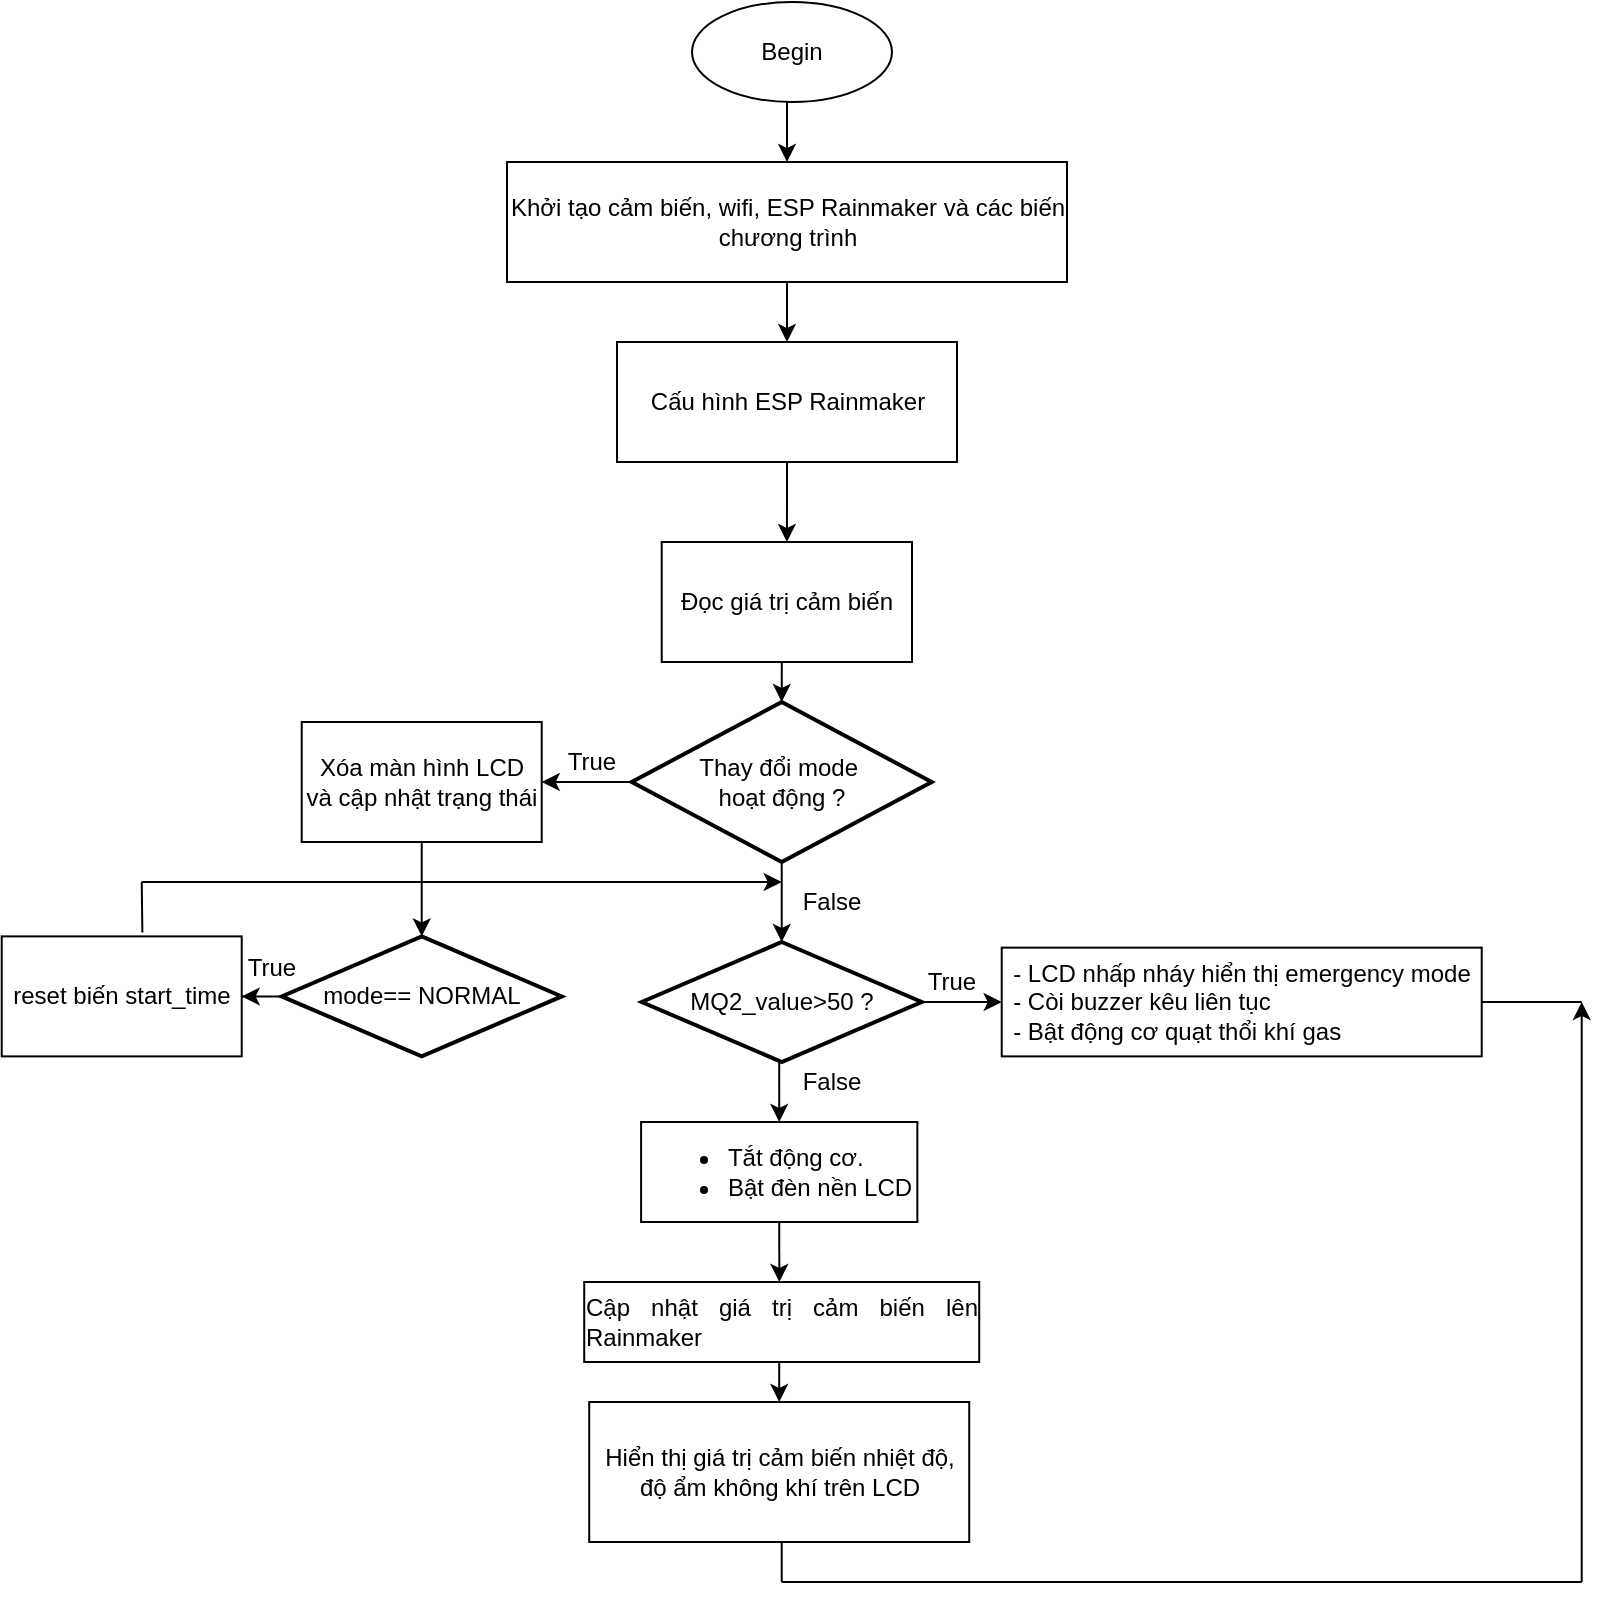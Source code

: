 <mxfile version="25.0.3" pages="3">
  <diagram name="home" id="8qg7KSSjWDyK8bKFyOf4">
    <mxGraphModel dx="2093" dy="965" grid="1" gridSize="10" guides="1" tooltips="1" connect="1" arrows="1" fold="1" page="1" pageScale="1" pageWidth="850" pageHeight="1100" math="0" shadow="0">
      <root>
        <mxCell id="0" />
        <mxCell id="1" parent="0" />
        <mxCell id="Wlit7dpWgTV-Mipl9ggA-3" style="edgeStyle=orthogonalEdgeStyle;rounded=0;orthogonalLoop=1;jettySize=auto;html=1;exitX=0.5;exitY=1;exitDx=0;exitDy=0;entryX=0.5;entryY=0;entryDx=0;entryDy=0;" parent="1" source="Wlit7dpWgTV-Mipl9ggA-1" target="Wlit7dpWgTV-Mipl9ggA-2" edge="1">
          <mxGeometry relative="1" as="geometry" />
        </mxCell>
        <mxCell id="Wlit7dpWgTV-Mipl9ggA-1" value="Begin" style="ellipse;whiteSpace=wrap;html=1;" parent="1" vertex="1">
          <mxGeometry x="350" y="30" width="100" height="50" as="geometry" />
        </mxCell>
        <mxCell id="elH4rZ-bwdhjYJhse8s5-2" value="" style="edgeStyle=orthogonalEdgeStyle;rounded=0;orthogonalLoop=1;jettySize=auto;html=1;" edge="1" parent="1" source="Wlit7dpWgTV-Mipl9ggA-2" target="elH4rZ-bwdhjYJhse8s5-1">
          <mxGeometry relative="1" as="geometry" />
        </mxCell>
        <mxCell id="Wlit7dpWgTV-Mipl9ggA-2" value="Khởi tạo cảm biến, wifi, ESP Rainmaker và các biến chương trình" style="rounded=0;whiteSpace=wrap;html=1;" parent="1" vertex="1">
          <mxGeometry x="257.5" y="110" width="280" height="60" as="geometry" />
        </mxCell>
        <mxCell id="Wlit7dpWgTV-Mipl9ggA-4" value="Đọc giá trị cảm biến" style="rounded=0;whiteSpace=wrap;html=1;" parent="1" vertex="1">
          <mxGeometry x="334.86" y="300" width="125.14" height="60" as="geometry" />
        </mxCell>
        <mxCell id="Wlit7dpWgTV-Mipl9ggA-9" style="edgeStyle=orthogonalEdgeStyle;rounded=0;orthogonalLoop=1;jettySize=auto;html=1;exitX=0;exitY=0.5;exitDx=0;exitDy=0;exitPerimeter=0;entryX=1;entryY=0.5;entryDx=0;entryDy=0;" parent="1" source="Wlit7dpWgTV-Mipl9ggA-6" target="Wlit7dpWgTV-Mipl9ggA-8" edge="1">
          <mxGeometry relative="1" as="geometry" />
        </mxCell>
        <mxCell id="Wlit7dpWgTV-Mipl9ggA-6" value="Thay đổi mode&amp;nbsp;&lt;div&gt;hoạt động ?&lt;/div&gt;" style="strokeWidth=2;html=1;shape=mxgraph.flowchart.decision;whiteSpace=wrap;" parent="1" vertex="1">
          <mxGeometry x="319.86" y="380" width="150" height="80" as="geometry" />
        </mxCell>
        <mxCell id="Wlit7dpWgTV-Mipl9ggA-7" style="edgeStyle=orthogonalEdgeStyle;rounded=0;orthogonalLoop=1;jettySize=auto;html=1;exitX=0.5;exitY=1;exitDx=0;exitDy=0;entryX=0.5;entryY=0;entryDx=0;entryDy=0;entryPerimeter=0;" parent="1" source="Wlit7dpWgTV-Mipl9ggA-4" target="Wlit7dpWgTV-Mipl9ggA-6" edge="1">
          <mxGeometry relative="1" as="geometry" />
        </mxCell>
        <mxCell id="Wlit7dpWgTV-Mipl9ggA-8" value="Xóa màn hình LCD và cập nhật trạng thái" style="rounded=0;whiteSpace=wrap;html=1;" parent="1" vertex="1">
          <mxGeometry x="154.86" y="390" width="120" height="60" as="geometry" />
        </mxCell>
        <mxCell id="Wlit7dpWgTV-Mipl9ggA-13" value="" style="edgeStyle=orthogonalEdgeStyle;rounded=0;orthogonalLoop=1;jettySize=auto;html=1;" parent="1" source="Wlit7dpWgTV-Mipl9ggA-10" target="Wlit7dpWgTV-Mipl9ggA-12" edge="1">
          <mxGeometry relative="1" as="geometry" />
        </mxCell>
        <mxCell id="Wlit7dpWgTV-Mipl9ggA-10" value="mode== NORMAL" style="strokeWidth=2;html=1;shape=mxgraph.flowchart.decision;whiteSpace=wrap;" parent="1" vertex="1">
          <mxGeometry x="144.86" y="497.19" width="140" height="60" as="geometry" />
        </mxCell>
        <mxCell id="Wlit7dpWgTV-Mipl9ggA-11" style="edgeStyle=orthogonalEdgeStyle;rounded=0;orthogonalLoop=1;jettySize=auto;html=1;entryX=0.5;entryY=0;entryDx=0;entryDy=0;entryPerimeter=0;" parent="1" source="Wlit7dpWgTV-Mipl9ggA-8" target="Wlit7dpWgTV-Mipl9ggA-10" edge="1">
          <mxGeometry relative="1" as="geometry" />
        </mxCell>
        <mxCell id="Wlit7dpWgTV-Mipl9ggA-12" value="reset biến start_time" style="rounded=0;whiteSpace=wrap;html=1;" parent="1" vertex="1">
          <mxGeometry x="4.86" y="497.19" width="120" height="60" as="geometry" />
        </mxCell>
        <mxCell id="Wlit7dpWgTV-Mipl9ggA-14" value="True" style="text;strokeColor=none;align=center;fillColor=none;html=1;verticalAlign=middle;whiteSpace=wrap;rounded=0;" parent="1" vertex="1">
          <mxGeometry x="274.86" y="400" width="50" height="20" as="geometry" />
        </mxCell>
        <mxCell id="Wlit7dpWgTV-Mipl9ggA-15" value="True" style="text;strokeColor=none;align=center;fillColor=none;html=1;verticalAlign=middle;whiteSpace=wrap;rounded=0;" parent="1" vertex="1">
          <mxGeometry x="114.86" y="502.82" width="50" height="20" as="geometry" />
        </mxCell>
        <mxCell id="Wlit7dpWgTV-Mipl9ggA-20" style="edgeStyle=orthogonalEdgeStyle;rounded=0;orthogonalLoop=1;jettySize=auto;html=1;exitX=1;exitY=0.5;exitDx=0;exitDy=0;exitPerimeter=0;entryX=0;entryY=0.5;entryDx=0;entryDy=0;" parent="1" source="Wlit7dpWgTV-Mipl9ggA-16" target="Wlit7dpWgTV-Mipl9ggA-19" edge="1">
          <mxGeometry relative="1" as="geometry" />
        </mxCell>
        <mxCell id="Wlit7dpWgTV-Mipl9ggA-24" style="edgeStyle=orthogonalEdgeStyle;rounded=0;orthogonalLoop=1;jettySize=auto;html=1;exitX=0.5;exitY=1;exitDx=0;exitDy=0;exitPerimeter=0;entryX=0.5;entryY=0;entryDx=0;entryDy=0;" parent="1" source="Wlit7dpWgTV-Mipl9ggA-16" target="Wlit7dpWgTV-Mipl9ggA-23" edge="1">
          <mxGeometry relative="1" as="geometry" />
        </mxCell>
        <mxCell id="Wlit7dpWgTV-Mipl9ggA-16" value="MQ2_value&amp;gt;50 ?" style="strokeWidth=2;html=1;shape=mxgraph.flowchart.decision;whiteSpace=wrap;" parent="1" vertex="1">
          <mxGeometry x="324.86" y="500" width="140" height="60" as="geometry" />
        </mxCell>
        <mxCell id="Wlit7dpWgTV-Mipl9ggA-17" style="edgeStyle=orthogonalEdgeStyle;rounded=0;orthogonalLoop=1;jettySize=auto;html=1;exitX=0.5;exitY=1;exitDx=0;exitDy=0;exitPerimeter=0;entryX=0.5;entryY=0;entryDx=0;entryDy=0;entryPerimeter=0;" parent="1" source="Wlit7dpWgTV-Mipl9ggA-6" target="Wlit7dpWgTV-Mipl9ggA-16" edge="1">
          <mxGeometry relative="1" as="geometry" />
        </mxCell>
        <mxCell id="Wlit7dpWgTV-Mipl9ggA-19" value="&lt;div style=&quot;text-align: justify;&quot;&gt;&lt;span style=&quot;background-color: initial;&quot;&gt;- LCD nhấp nháy hiển thị emergency mode&lt;/span&gt;&lt;/div&gt;&lt;div style=&quot;text-align: justify;&quot;&gt;&lt;span style=&quot;background-color: initial;&quot;&gt;- Còi buzzer kêu liên tục&lt;/span&gt;&lt;/div&gt;&lt;div style=&quot;text-align: justify;&quot;&gt;- Bật động cơ quạt thổi khí gas&lt;/div&gt;" style="rounded=0;whiteSpace=wrap;html=1;" parent="1" vertex="1">
          <mxGeometry x="504.86" y="502.82" width="240" height="54.37" as="geometry" />
        </mxCell>
        <mxCell id="Wlit7dpWgTV-Mipl9ggA-21" value="True" style="text;strokeColor=none;align=center;fillColor=none;html=1;verticalAlign=middle;whiteSpace=wrap;rounded=0;" parent="1" vertex="1">
          <mxGeometry x="454.86" y="510" width="50" height="20" as="geometry" />
        </mxCell>
        <mxCell id="Wlit7dpWgTV-Mipl9ggA-22" value="False" style="text;strokeColor=none;align=center;fillColor=none;html=1;verticalAlign=middle;whiteSpace=wrap;rounded=0;" parent="1" vertex="1">
          <mxGeometry x="394.86" y="470" width="50" height="20" as="geometry" />
        </mxCell>
        <mxCell id="Wlit7dpWgTV-Mipl9ggA-23" value="&lt;ul&gt;&lt;li style=&quot;text-align: justify;&quot;&gt;Tắt động cơ.&lt;/li&gt;&lt;li style=&quot;text-align: justify;&quot;&gt;Bật đèn nền LCD&lt;/li&gt;&lt;/ul&gt;" style="rounded=0;whiteSpace=wrap;html=1;" parent="1" vertex="1">
          <mxGeometry x="324.55" y="590" width="138.12" height="50" as="geometry" />
        </mxCell>
        <mxCell id="Wlit7dpWgTV-Mipl9ggA-25" value="False" style="text;strokeColor=none;align=center;fillColor=none;html=1;verticalAlign=middle;whiteSpace=wrap;rounded=0;" parent="1" vertex="1">
          <mxGeometry x="394.86" y="560" width="50" height="20" as="geometry" />
        </mxCell>
        <mxCell id="Wlit7dpWgTV-Mipl9ggA-45" style="edgeStyle=orthogonalEdgeStyle;rounded=0;orthogonalLoop=1;jettySize=auto;html=1;exitX=0.5;exitY=1;exitDx=0;exitDy=0;entryX=0.5;entryY=0;entryDx=0;entryDy=0;" parent="1" source="Wlit7dpWgTV-Mipl9ggA-26" target="Wlit7dpWgTV-Mipl9ggA-44" edge="1">
          <mxGeometry relative="1" as="geometry" />
        </mxCell>
        <mxCell id="Wlit7dpWgTV-Mipl9ggA-26" value="&lt;div style=&quot;text-align: justify;&quot;&gt;&lt;span style=&quot;background-color: initial;&quot;&gt;Cập nhật giá trị cảm biến lên Rainmaker&lt;/span&gt;&lt;/div&gt;" style="rounded=0;whiteSpace=wrap;html=1;" parent="1" vertex="1">
          <mxGeometry x="296.11" y="670" width="197.5" height="40" as="geometry" />
        </mxCell>
        <mxCell id="Wlit7dpWgTV-Mipl9ggA-33" value="" style="endArrow=none;html=1;rounded=0;" parent="1" edge="1">
          <mxGeometry width="50" height="50" relative="1" as="geometry">
            <mxPoint x="744.86" y="530" as="sourcePoint" />
            <mxPoint x="794.86" y="530" as="targetPoint" />
          </mxGeometry>
        </mxCell>
        <mxCell id="Wlit7dpWgTV-Mipl9ggA-37" value="" style="endArrow=none;html=1;rounded=0;exitX=0.586;exitY=-0.033;exitDx=0;exitDy=0;exitPerimeter=0;" parent="1" source="Wlit7dpWgTV-Mipl9ggA-12" edge="1">
          <mxGeometry width="50" height="50" relative="1" as="geometry">
            <mxPoint x="74.86" y="480" as="sourcePoint" />
            <mxPoint x="74.86" y="470" as="targetPoint" />
          </mxGeometry>
        </mxCell>
        <mxCell id="Wlit7dpWgTV-Mipl9ggA-38" value="" style="endArrow=classic;html=1;rounded=0;" parent="1" edge="1">
          <mxGeometry width="50" height="50" relative="1" as="geometry">
            <mxPoint x="74.86" y="470" as="sourcePoint" />
            <mxPoint x="394.86" y="470" as="targetPoint" />
          </mxGeometry>
        </mxCell>
        <mxCell id="Wlit7dpWgTV-Mipl9ggA-44" value="Hiển thị giá trị cảm biến nhiệt độ, độ ẩm không khí trên LCD" style="rounded=0;whiteSpace=wrap;html=1;" parent="1" vertex="1">
          <mxGeometry x="298.61" y="730" width="190" height="70" as="geometry" />
        </mxCell>
        <mxCell id="Q66RYslAVt70fBfj7K9d-1" style="edgeStyle=orthogonalEdgeStyle;rounded=0;orthogonalLoop=1;jettySize=auto;html=1;exitX=0.5;exitY=1;exitDx=0;exitDy=0;entryX=0.494;entryY=0;entryDx=0;entryDy=0;entryPerimeter=0;" edge="1" parent="1" source="Wlit7dpWgTV-Mipl9ggA-23" target="Wlit7dpWgTV-Mipl9ggA-26">
          <mxGeometry relative="1" as="geometry" />
        </mxCell>
        <mxCell id="Q66RYslAVt70fBfj7K9d-2" value="" style="endArrow=none;html=1;rounded=0;" edge="1" parent="1">
          <mxGeometry width="50" height="50" relative="1" as="geometry">
            <mxPoint x="394.86" y="820" as="sourcePoint" />
            <mxPoint x="394.86" y="800" as="targetPoint" />
          </mxGeometry>
        </mxCell>
        <mxCell id="Q66RYslAVt70fBfj7K9d-3" value="" style="endArrow=none;html=1;rounded=0;" edge="1" parent="1">
          <mxGeometry width="50" height="50" relative="1" as="geometry">
            <mxPoint x="394.86" y="820" as="sourcePoint" />
            <mxPoint x="794.86" y="820" as="targetPoint" />
          </mxGeometry>
        </mxCell>
        <mxCell id="Q66RYslAVt70fBfj7K9d-4" value="" style="endArrow=classic;html=1;rounded=0;" edge="1" parent="1">
          <mxGeometry width="50" height="50" relative="1" as="geometry">
            <mxPoint x="794.86" y="820" as="sourcePoint" />
            <mxPoint x="794.86" y="530" as="targetPoint" />
          </mxGeometry>
        </mxCell>
        <mxCell id="elH4rZ-bwdhjYJhse8s5-5" value="" style="edgeStyle=orthogonalEdgeStyle;rounded=0;orthogonalLoop=1;jettySize=auto;html=1;" edge="1" parent="1" source="elH4rZ-bwdhjYJhse8s5-1" target="Wlit7dpWgTV-Mipl9ggA-4">
          <mxGeometry relative="1" as="geometry" />
        </mxCell>
        <mxCell id="elH4rZ-bwdhjYJhse8s5-1" value="Cấu hình ESP Rainmaker" style="rounded=0;whiteSpace=wrap;html=1;" vertex="1" parent="1">
          <mxGeometry x="312.5" y="200" width="170" height="60" as="geometry" />
        </mxCell>
      </root>
    </mxGraphModel>
  </diagram>
  <diagram id="ob4Y7sdsUJjuqwU2RLU9" name="Khóa cửa thông minh">
    <mxGraphModel dx="670" dy="309" grid="1" gridSize="10" guides="1" tooltips="1" connect="1" arrows="1" fold="1" page="1" pageScale="1" pageWidth="850" pageHeight="1100" math="0" shadow="0">
      <root>
        <mxCell id="0" />
        <mxCell id="1" parent="0" />
        <mxCell id="a9V1Dipidt0TUTCyXqbK-3" style="edgeStyle=orthogonalEdgeStyle;rounded=0;orthogonalLoop=1;jettySize=auto;html=1;exitX=0.5;exitY=1;exitDx=0;exitDy=0;entryX=0.5;entryY=0;entryDx=0;entryDy=0;" parent="1" source="a9V1Dipidt0TUTCyXqbK-1" target="a9V1Dipidt0TUTCyXqbK-2" edge="1">
          <mxGeometry relative="1" as="geometry" />
        </mxCell>
        <mxCell id="a9V1Dipidt0TUTCyXqbK-1" value="begin" style="ellipse;whiteSpace=wrap;html=1;" parent="1" vertex="1">
          <mxGeometry x="380" y="10" width="130" height="60" as="geometry" />
        </mxCell>
        <mxCell id="7CZc5IjabL_Aacm05OP3-6" style="edgeStyle=orthogonalEdgeStyle;rounded=0;orthogonalLoop=1;jettySize=auto;html=1;exitX=0.5;exitY=1;exitDx=0;exitDy=0;entryX=0.5;entryY=0;entryDx=0;entryDy=0;" edge="1" parent="1" source="a9V1Dipidt0TUTCyXqbK-2" target="7CZc5IjabL_Aacm05OP3-2">
          <mxGeometry relative="1" as="geometry" />
        </mxCell>
        <mxCell id="a9V1Dipidt0TUTCyXqbK-2" value="Khởi tạo hệ thống: thư viện và các GPIO của RFID, SERVO,LED,.. Khởi tạo kết nối ESP Rainmaker" style="rounded=0;whiteSpace=wrap;html=1;" parent="1" vertex="1">
          <mxGeometry x="283" y="90" width="325" height="40" as="geometry" />
        </mxCell>
        <mxCell id="7CZc5IjabL_Aacm05OP3-9" value="" style="edgeStyle=orthogonalEdgeStyle;rounded=0;orthogonalLoop=1;jettySize=auto;html=1;" edge="1" parent="1" source="a9V1Dipidt0TUTCyXqbK-6" target="7CZc5IjabL_Aacm05OP3-8">
          <mxGeometry relative="1" as="geometry" />
        </mxCell>
        <mxCell id="a9V1Dipidt0TUTCyXqbK-6" value="Cấu hình RainMaker" style="rounded=0;whiteSpace=wrap;html=1;" parent="1" vertex="1">
          <mxGeometry x="370.5" y="210" width="150" height="30" as="geometry" />
        </mxCell>
        <mxCell id="7CZc5IjabL_Aacm05OP3-7" style="edgeStyle=orthogonalEdgeStyle;rounded=0;orthogonalLoop=1;jettySize=auto;html=1;exitX=0.5;exitY=1;exitDx=0;exitDy=0;entryX=0.5;entryY=0;entryDx=0;entryDy=0;" edge="1" parent="1" source="7CZc5IjabL_Aacm05OP3-2" target="a9V1Dipidt0TUTCyXqbK-6">
          <mxGeometry relative="1" as="geometry" />
        </mxCell>
        <mxCell id="7CZc5IjabL_Aacm05OP3-2" value="Đưa servo quay về góc 0 độ" style="rounded=0;whiteSpace=wrap;html=1;" vertex="1" parent="1">
          <mxGeometry x="368" y="150" width="154.5" height="40" as="geometry" />
        </mxCell>
        <mxCell id="7CZc5IjabL_Aacm05OP3-12" value="" style="edgeStyle=orthogonalEdgeStyle;rounded=0;orthogonalLoop=1;jettySize=auto;html=1;" edge="1" parent="1" source="7CZc5IjabL_Aacm05OP3-8" target="7CZc5IjabL_Aacm05OP3-11">
          <mxGeometry relative="1" as="geometry" />
        </mxCell>
        <mxCell id="7CZc5IjabL_Aacm05OP3-8" value="Đọc giá trị RFID từ EEPROM" style="rounded=0;whiteSpace=wrap;html=1;" vertex="1" parent="1">
          <mxGeometry x="365.75" y="260" width="159.5" height="30" as="geometry" />
        </mxCell>
        <mxCell id="7CZc5IjabL_Aacm05OP3-15" value="" style="edgeStyle=orthogonalEdgeStyle;rounded=0;orthogonalLoop=1;jettySize=auto;html=1;" edge="1" parent="1" source="7CZc5IjabL_Aacm05OP3-11" target="7CZc5IjabL_Aacm05OP3-13">
          <mxGeometry relative="1" as="geometry" />
        </mxCell>
        <mxCell id="7CZc5IjabL_Aacm05OP3-11" value="Cập nhật giá trị pin sau mỗi 30s" style="rounded=0;whiteSpace=wrap;html=1;" vertex="1" parent="1">
          <mxGeometry x="356" y="310" width="179" height="50" as="geometry" />
        </mxCell>
        <mxCell id="7CZc5IjabL_Aacm05OP3-17" value="" style="edgeStyle=orthogonalEdgeStyle;rounded=0;orthogonalLoop=1;jettySize=auto;html=1;" edge="1" parent="1" source="7CZc5IjabL_Aacm05OP3-13" target="7CZc5IjabL_Aacm05OP3-16">
          <mxGeometry relative="1" as="geometry" />
        </mxCell>
        <mxCell id="7CZc5IjabL_Aacm05OP3-13" value="Tính toán phần trăm pin và cập nhật qua RainMaker" style="rounded=0;whiteSpace=wrap;html=1;" vertex="1" parent="1">
          <mxGeometry x="349.75" y="380" width="191.5" height="50" as="geometry" />
        </mxCell>
        <mxCell id="7CZc5IjabL_Aacm05OP3-19" style="edgeStyle=orthogonalEdgeStyle;rounded=0;orthogonalLoop=1;jettySize=auto;html=1;exitX=0;exitY=0.5;exitDx=0;exitDy=0;entryX=1;entryY=0.5;entryDx=0;entryDy=0;" edge="1" parent="1" source="7CZc5IjabL_Aacm05OP3-16" target="7CZc5IjabL_Aacm05OP3-18">
          <mxGeometry relative="1" as="geometry" />
        </mxCell>
        <mxCell id="7CZc5IjabL_Aacm05OP3-27" value="" style="edgeStyle=orthogonalEdgeStyle;rounded=0;orthogonalLoop=1;jettySize=auto;html=1;" edge="1" parent="1" source="7CZc5IjabL_Aacm05OP3-16" target="7CZc5IjabL_Aacm05OP3-26">
          <mxGeometry relative="1" as="geometry" />
        </mxCell>
        <mxCell id="7CZc5IjabL_Aacm05OP3-16" value="Nút nhấn&amp;nbsp;&lt;span style=&quot;background-color: initial;&quot;&gt;được nhấn&amp;nbsp;&lt;/span&gt;&lt;div&gt;&lt;span style=&quot;background-color: initial;&quot;&gt;hơn 50ms ?&lt;/span&gt;&lt;/div&gt;" style="rhombus;whiteSpace=wrap;html=1;" vertex="1" parent="1">
          <mxGeometry x="354" y="460" width="181.75" height="60" as="geometry" />
        </mxCell>
        <mxCell id="7CZc5IjabL_Aacm05OP3-21" value="" style="edgeStyle=orthogonalEdgeStyle;rounded=0;orthogonalLoop=1;jettySize=auto;html=1;" edge="1" parent="1" source="7CZc5IjabL_Aacm05OP3-18" target="7CZc5IjabL_Aacm05OP3-20">
          <mxGeometry relative="1" as="geometry" />
        </mxCell>
        <mxCell id="7CZc5IjabL_Aacm05OP3-18" value="Cửa đang đóng ?" style="rhombus;whiteSpace=wrap;html=1;" vertex="1" parent="1">
          <mxGeometry x="210" y="465" width="120" height="50" as="geometry" />
        </mxCell>
        <mxCell id="7CZc5IjabL_Aacm05OP3-20" value="Mở cửa 5s rồi đóng" style="rounded=0;whiteSpace=wrap;html=1;" vertex="1" parent="1">
          <mxGeometry x="120" y="475" width="60" height="30" as="geometry" />
        </mxCell>
        <mxCell id="7CZc5IjabL_Aacm05OP3-23" value="True" style="text;strokeColor=none;align=center;fillColor=none;html=1;verticalAlign=middle;whiteSpace=wrap;rounded=0;" vertex="1" parent="1">
          <mxGeometry x="170" y="465" width="60" height="20" as="geometry" />
        </mxCell>
        <mxCell id="7CZc5IjabL_Aacm05OP3-24" value="True" style="text;strokeColor=none;align=center;fillColor=none;html=1;verticalAlign=middle;whiteSpace=wrap;rounded=0;" vertex="1" parent="1">
          <mxGeometry x="310.5" y="465" width="60" height="20" as="geometry" />
        </mxCell>
        <mxCell id="7CZc5IjabL_Aacm05OP3-29" value="" style="edgeStyle=orthogonalEdgeStyle;rounded=0;orthogonalLoop=1;jettySize=auto;html=1;" edge="1" parent="1" source="7CZc5IjabL_Aacm05OP3-26" target="7CZc5IjabL_Aacm05OP3-28">
          <mxGeometry relative="1" as="geometry" />
        </mxCell>
        <mxCell id="7CZc5IjabL_Aacm05OP3-26" value="Phát hiện RFID" style="rhombus;whiteSpace=wrap;html=1;" vertex="1" parent="1">
          <mxGeometry x="384.88" y="550" width="120" height="50" as="geometry" />
        </mxCell>
        <mxCell id="7CZc5IjabL_Aacm05OP3-34" value="" style="edgeStyle=orthogonalEdgeStyle;rounded=0;orthogonalLoop=1;jettySize=auto;html=1;" edge="1" parent="1" source="7CZc5IjabL_Aacm05OP3-28" target="7CZc5IjabL_Aacm05OP3-33">
          <mxGeometry relative="1" as="geometry" />
        </mxCell>
        <mxCell id="7CZc5IjabL_Aacm05OP3-28" value="Đọc UID của thẻ." style="rounded=0;whiteSpace=wrap;html=1;" vertex="1" parent="1">
          <mxGeometry x="220" y="545" width="120" height="60" as="geometry" />
        </mxCell>
        <mxCell id="7CZc5IjabL_Aacm05OP3-31" value="" style="endArrow=none;html=1;rounded=0;" edge="1" parent="1">
          <mxGeometry width="50" height="50" relative="1" as="geometry">
            <mxPoint x="149.83" y="475" as="sourcePoint" />
            <mxPoint x="150" y="300" as="targetPoint" />
          </mxGeometry>
        </mxCell>
        <mxCell id="7CZc5IjabL_Aacm05OP3-32" value="" style="endArrow=classic;html=1;rounded=0;" edge="1" parent="1">
          <mxGeometry width="50" height="50" relative="1" as="geometry">
            <mxPoint x="150" y="300" as="sourcePoint" />
            <mxPoint x="440" y="300" as="targetPoint" />
          </mxGeometry>
        </mxCell>
        <mxCell id="7CZc5IjabL_Aacm05OP3-36" value="" style="edgeStyle=orthogonalEdgeStyle;rounded=0;orthogonalLoop=1;jettySize=auto;html=1;" edge="1" parent="1" source="7CZc5IjabL_Aacm05OP3-33" target="7CZc5IjabL_Aacm05OP3-35">
          <mxGeometry relative="1" as="geometry" />
        </mxCell>
        <mxCell id="7CZc5IjabL_Aacm05OP3-38" value="" style="edgeStyle=orthogonalEdgeStyle;rounded=0;orthogonalLoop=1;jettySize=auto;html=1;" edge="1" parent="1" source="7CZc5IjabL_Aacm05OP3-33" target="7CZc5IjabL_Aacm05OP3-37">
          <mxGeometry relative="1" as="geometry" />
        </mxCell>
        <mxCell id="7CZc5IjabL_Aacm05OP3-33" value="So sánh UID trong EEPROM" style="rhombus;whiteSpace=wrap;html=1;" vertex="1" parent="1">
          <mxGeometry x="209.75" y="630" width="140" height="70" as="geometry" />
        </mxCell>
        <mxCell id="7CZc5IjabL_Aacm05OP3-35" value="Mở khóa (Authorized Access)." style="rounded=0;whiteSpace=wrap;html=1;" vertex="1" parent="1">
          <mxGeometry x="90" y="642.5" width="90" height="45" as="geometry" />
        </mxCell>
        <mxCell id="7CZc5IjabL_Aacm05OP3-37" value="Thông báo lỗi (Access Denied)" style="rounded=0;whiteSpace=wrap;html=1;" vertex="1" parent="1">
          <mxGeometry x="235" y="742.5" width="90" height="45" as="geometry" />
        </mxCell>
        <mxCell id="7CZc5IjabL_Aacm05OP3-50" value="" style="endArrow=none;html=1;rounded=0;" edge="1" parent="1">
          <mxGeometry width="50" height="50" relative="1" as="geometry">
            <mxPoint x="120.2" y="720" as="sourcePoint" />
            <mxPoint x="120.0" y="687.5" as="targetPoint" />
          </mxGeometry>
        </mxCell>
        <mxCell id="7CZc5IjabL_Aacm05OP3-55" value="" style="edgeStyle=orthogonalEdgeStyle;rounded=0;orthogonalLoop=1;jettySize=auto;html=1;" edge="1" parent="1" source="7CZc5IjabL_Aacm05OP3-52" target="7CZc5IjabL_Aacm05OP3-54">
          <mxGeometry relative="1" as="geometry" />
        </mxCell>
        <mxCell id="7CZc5IjabL_Aacm05OP3-57" value="" style="edgeStyle=orthogonalEdgeStyle;rounded=0;orthogonalLoop=1;jettySize=auto;html=1;" edge="1" parent="1" source="7CZc5IjabL_Aacm05OP3-52" target="7CZc5IjabL_Aacm05OP3-56">
          <mxGeometry relative="1" as="geometry" />
        </mxCell>
        <mxCell id="7CZc5IjabL_Aacm05OP3-52" value="Thêm/xóa UID" style="rhombus;whiteSpace=wrap;html=1;" vertex="1" parent="1">
          <mxGeometry x="383.25" y="880" width="124.5" height="40" as="geometry" />
        </mxCell>
        <mxCell id="7CZc5IjabL_Aacm05OP3-54" value="&lt;li&gt;Đọc UID thẻ và kiểm tra xem đã tồn tại chưa.&lt;/li&gt;&lt;li&gt;Nếu chưa có, lưu UID vào EEPROM và thông báo thành công.&lt;/li&gt;" style="rounded=0;whiteSpace=wrap;html=1;" vertex="1" parent="1">
          <mxGeometry x="109.75" y="870" width="240" height="60" as="geometry" />
        </mxCell>
        <mxCell id="7CZc5IjabL_Aacm05OP3-56" value="&lt;li&gt;Đọc UID thẻ, xóa UID khỏi EEPROM và thông báo thành công.&lt;/li&gt;" style="rounded=0;whiteSpace=wrap;html=1;" vertex="1" parent="1">
          <mxGeometry x="324.88" y="950" width="240" height="60" as="geometry" />
        </mxCell>
        <mxCell id="7CZc5IjabL_Aacm05OP3-58" value="" style="endArrow=classic;html=1;rounded=0;" edge="1" parent="1">
          <mxGeometry width="50" height="50" relative="1" as="geometry">
            <mxPoint x="640" y="300" as="sourcePoint" />
            <mxPoint x="447.75" y="300" as="targetPoint" />
          </mxGeometry>
        </mxCell>
        <mxCell id="7CZc5IjabL_Aacm05OP3-59" value="" style="endArrow=none;html=1;rounded=0;" edge="1" parent="1">
          <mxGeometry width="50" height="50" relative="1" as="geometry">
            <mxPoint x="640" y="920" as="sourcePoint" />
            <mxPoint x="640" y="300" as="targetPoint" />
          </mxGeometry>
        </mxCell>
        <mxCell id="7CZc5IjabL_Aacm05OP3-60" value="" style="endArrow=classic;html=1;rounded=0;" edge="1" parent="1">
          <mxGeometry width="50" height="50" relative="1" as="geometry">
            <mxPoint x="564.88" y="979.71" as="sourcePoint" />
            <mxPoint x="640" y="980" as="targetPoint" />
          </mxGeometry>
        </mxCell>
        <mxCell id="7CZc5IjabL_Aacm05OP3-61" value="" style="endArrow=none;html=1;rounded=0;" edge="1" parent="1">
          <mxGeometry width="50" height="50" relative="1" as="geometry">
            <mxPoint x="240" y="1020" as="sourcePoint" />
            <mxPoint x="240" y="930" as="targetPoint" />
          </mxGeometry>
        </mxCell>
        <mxCell id="7CZc5IjabL_Aacm05OP3-62" value="" style="endArrow=none;html=1;rounded=0;" edge="1" parent="1">
          <mxGeometry width="50" height="50" relative="1" as="geometry">
            <mxPoint x="240.5" y="1020" as="sourcePoint" />
            <mxPoint x="640" y="1020" as="targetPoint" />
          </mxGeometry>
        </mxCell>
        <mxCell id="7CZc5IjabL_Aacm05OP3-63" value="" style="endArrow=classic;html=1;rounded=0;" edge="1" parent="1">
          <mxGeometry width="50" height="50" relative="1" as="geometry">
            <mxPoint x="640" y="1020" as="sourcePoint" />
            <mxPoint x="640" y="980" as="targetPoint" />
          </mxGeometry>
        </mxCell>
        <mxCell id="Fkr2G4n5Gw4H-ox9nk7r-1" value="Nhận lệnh thêm/xóa từ&amp;nbsp;&lt;div&gt;ESP Rainmaker ?&lt;/div&gt;" style="rhombus;whiteSpace=wrap;html=1;" vertex="1" parent="1">
          <mxGeometry x="360.5" y="780" width="170" height="57.5" as="geometry" />
        </mxCell>
        <mxCell id="Fkr2G4n5Gw4H-ox9nk7r-5" value="" style="endArrow=classic;html=1;rounded=0;entryX=0.5;entryY=0;entryDx=0;entryDy=0;" edge="1" parent="1" target="Fkr2G4n5Gw4H-ox9nk7r-1">
          <mxGeometry width="50" height="50" relative="1" as="geometry">
            <mxPoint x="445.33" y="600" as="sourcePoint" />
            <mxPoint x="445.33" y="620" as="targetPoint" />
          </mxGeometry>
        </mxCell>
        <mxCell id="Fkr2G4n5Gw4H-ox9nk7r-6" value="" style="endArrow=classic;html=1;rounded=0;" edge="1" parent="1">
          <mxGeometry width="50" height="50" relative="1" as="geometry">
            <mxPoint x="120" y="720" as="sourcePoint" />
            <mxPoint x="440" y="720" as="targetPoint" />
          </mxGeometry>
        </mxCell>
        <mxCell id="Fkr2G4n5Gw4H-ox9nk7r-9" style="edgeStyle=orthogonalEdgeStyle;rounded=0;orthogonalLoop=1;jettySize=auto;html=1;exitX=0.5;exitY=1;exitDx=0;exitDy=0;entryX=0.509;entryY=-0.067;entryDx=0;entryDy=0;entryPerimeter=0;" edge="1" parent="1" source="Fkr2G4n5Gw4H-ox9nk7r-1" target="7CZc5IjabL_Aacm05OP3-52">
          <mxGeometry relative="1" as="geometry" />
        </mxCell>
        <mxCell id="Fkr2G4n5Gw4H-ox9nk7r-10" value="" style="endArrow=classic;html=1;rounded=0;" edge="1" parent="1">
          <mxGeometry width="50" height="50" relative="1" as="geometry">
            <mxPoint x="325" y="760" as="sourcePoint" />
            <mxPoint x="440" y="760" as="targetPoint" />
          </mxGeometry>
        </mxCell>
      </root>
    </mxGraphModel>
  </diagram>
  <diagram id="d8oiAFbNmj3-CJshj4cL" name="Page-3">
    <mxGraphModel dx="1674" dy="772" grid="1" gridSize="10" guides="1" tooltips="1" connect="1" arrows="1" fold="1" page="1" pageScale="1" pageWidth="850" pageHeight="1100" math="0" shadow="0">
      <root>
        <mxCell id="0" />
        <mxCell id="1" parent="0" />
        <mxCell id="rMdEkehnluxkvGSRZkKG-1" value="Begin" style="ellipse;whiteSpace=wrap;html=1;" parent="1" vertex="1">
          <mxGeometry x="370" y="10" width="115" height="50" as="geometry" />
        </mxCell>
      </root>
    </mxGraphModel>
  </diagram>
</mxfile>
